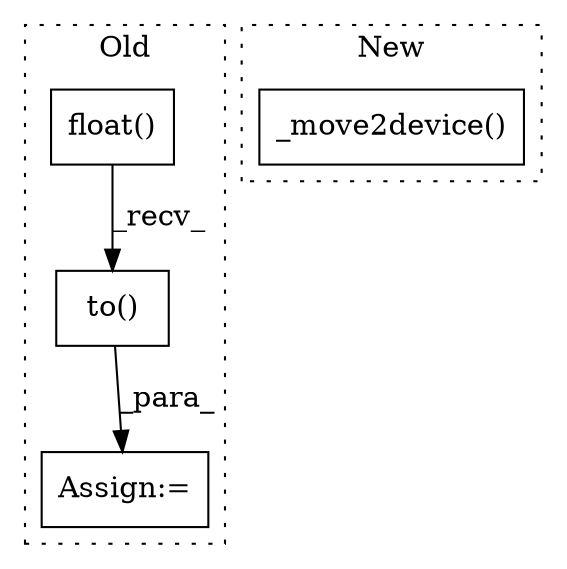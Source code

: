 digraph G {
subgraph cluster0 {
1 [label="to()" a="75" s="4873,4903" l="19,1" shape="box"];
3 [label="float()" a="75" s="4873" l="15" shape="box"];
4 [label="Assign:=" a="68" s="4870" l="3" shape="box"];
label = "Old";
style="dotted";
}
subgraph cluster1 {
2 [label="_move2device()" a="75" s="4637,4660" l="18,1" shape="box"];
label = "New";
style="dotted";
}
1 -> 4 [label="_para_"];
3 -> 1 [label="_recv_"];
}